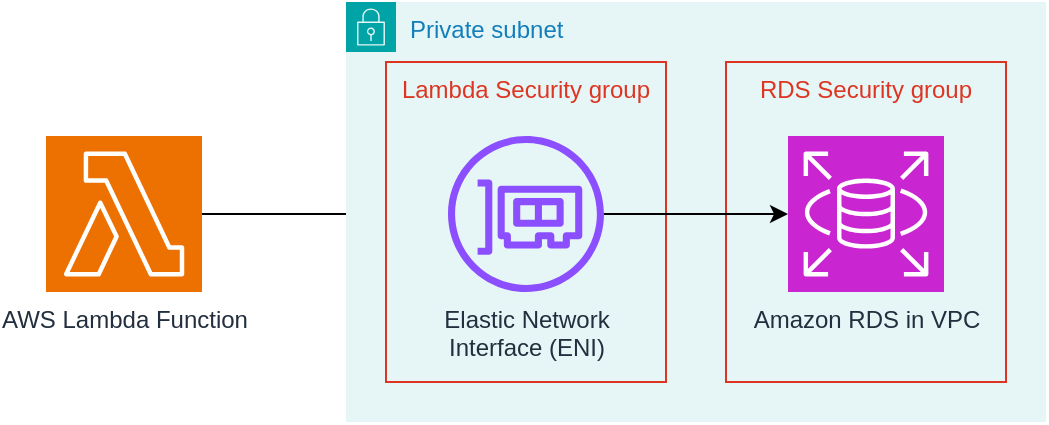 <mxfile version="26.0.4">
  <diagram name="Page-1" id="abIMOrLgSMVsaxVZEqVZ">
    <mxGraphModel dx="1114" dy="1198" grid="1" gridSize="10" guides="1" tooltips="1" connect="1" arrows="1" fold="1" page="1" pageScale="1" pageWidth="850" pageHeight="1100" math="0" shadow="0">
      <root>
        <mxCell id="0" />
        <mxCell id="1" parent="0" />
        <mxCell id="4wtoWIcL9oi0uaZ7Ag9l-14" style="edgeStyle=orthogonalEdgeStyle;rounded=0;orthogonalLoop=1;jettySize=auto;html=1;" edge="1" parent="1" source="4wtoWIcL9oi0uaZ7Ag9l-1" target="4wtoWIcL9oi0uaZ7Ag9l-3">
          <mxGeometry relative="1" as="geometry" />
        </mxCell>
        <mxCell id="4wtoWIcL9oi0uaZ7Ag9l-1" value="AWS Lambda Function" style="sketch=0;points=[[0,0,0],[0.25,0,0],[0.5,0,0],[0.75,0,0],[1,0,0],[0,1,0],[0.25,1,0],[0.5,1,0],[0.75,1,0],[1,1,0],[0,0.25,0],[0,0.5,0],[0,0.75,0],[1,0.25,0],[1,0.5,0],[1,0.75,0]];outlineConnect=0;fontColor=#232F3E;fillColor=#ED7100;strokeColor=#ffffff;dashed=0;verticalLabelPosition=bottom;verticalAlign=top;align=center;html=1;fontSize=12;fontStyle=0;aspect=fixed;shape=mxgraph.aws4.resourceIcon;resIcon=mxgraph.aws4.lambda;" vertex="1" parent="1">
          <mxGeometry x="190" y="417" width="78" height="78" as="geometry" />
        </mxCell>
        <mxCell id="4wtoWIcL9oi0uaZ7Ag9l-13" value="Private subnet" style="points=[[0,0],[0.25,0],[0.5,0],[0.75,0],[1,0],[1,0.25],[1,0.5],[1,0.75],[1,1],[0.75,1],[0.5,1],[0.25,1],[0,1],[0,0.75],[0,0.5],[0,0.25]];outlineConnect=0;gradientColor=none;html=1;whiteSpace=wrap;fontSize=12;fontStyle=0;container=1;pointerEvents=0;collapsible=0;recursiveResize=0;shape=mxgraph.aws4.group;grIcon=mxgraph.aws4.group_security_group;grStroke=0;strokeColor=#00A4A6;fillColor=#E6F6F7;verticalAlign=top;align=left;spacingLeft=30;fontColor=#147EBA;dashed=0;" vertex="1" parent="1">
          <mxGeometry x="340" y="350" width="350" height="210" as="geometry" />
        </mxCell>
        <mxCell id="4wtoWIcL9oi0uaZ7Ag9l-6" value="RDS Security group" style="fillColor=none;strokeColor=#DD3522;verticalAlign=top;fontStyle=0;fontColor=#DD3522;whiteSpace=wrap;html=1;" vertex="1" parent="4wtoWIcL9oi0uaZ7Ag9l-13">
          <mxGeometry x="190" y="30" width="140" height="160" as="geometry" />
        </mxCell>
        <mxCell id="4wtoWIcL9oi0uaZ7Ag9l-7" value="Lambda Security group" style="fillColor=none;strokeColor=#DD3522;verticalAlign=top;fontStyle=0;fontColor=#DD3522;whiteSpace=wrap;html=1;" vertex="1" parent="4wtoWIcL9oi0uaZ7Ag9l-13">
          <mxGeometry x="20" y="30" width="140" height="160" as="geometry" />
        </mxCell>
        <mxCell id="4wtoWIcL9oi0uaZ7Ag9l-10" style="edgeStyle=orthogonalEdgeStyle;rounded=0;orthogonalLoop=1;jettySize=auto;html=1;" edge="1" parent="4wtoWIcL9oi0uaZ7Ag9l-13" source="4wtoWIcL9oi0uaZ7Ag9l-3" target="4wtoWIcL9oi0uaZ7Ag9l-4">
          <mxGeometry relative="1" as="geometry" />
        </mxCell>
        <mxCell id="4wtoWIcL9oi0uaZ7Ag9l-3" value="Elastic Network&lt;div&gt;Interface (ENI)&lt;/div&gt;" style="sketch=0;outlineConnect=0;fontColor=#232F3E;gradientColor=none;fillColor=#8C4FFF;strokeColor=none;dashed=0;verticalLabelPosition=bottom;verticalAlign=top;align=center;html=1;fontSize=12;fontStyle=0;aspect=fixed;pointerEvents=1;shape=mxgraph.aws4.elastic_network_interface;" vertex="1" parent="4wtoWIcL9oi0uaZ7Ag9l-13">
          <mxGeometry x="51" y="67" width="78" height="78" as="geometry" />
        </mxCell>
        <mxCell id="4wtoWIcL9oi0uaZ7Ag9l-4" value="Amazon RDS in VPC" style="sketch=0;points=[[0,0,0],[0.25,0,0],[0.5,0,0],[0.75,0,0],[1,0,0],[0,1,0],[0.25,1,0],[0.5,1,0],[0.75,1,0],[1,1,0],[0,0.25,0],[0,0.5,0],[0,0.75,0],[1,0.25,0],[1,0.5,0],[1,0.75,0]];outlineConnect=0;fontColor=#232F3E;fillColor=#C925D1;strokeColor=#ffffff;dashed=0;verticalLabelPosition=bottom;verticalAlign=top;align=center;html=1;fontSize=12;fontStyle=0;aspect=fixed;shape=mxgraph.aws4.resourceIcon;resIcon=mxgraph.aws4.rds;" vertex="1" parent="4wtoWIcL9oi0uaZ7Ag9l-13">
          <mxGeometry x="221" y="67" width="78" height="78" as="geometry" />
        </mxCell>
      </root>
    </mxGraphModel>
  </diagram>
</mxfile>
